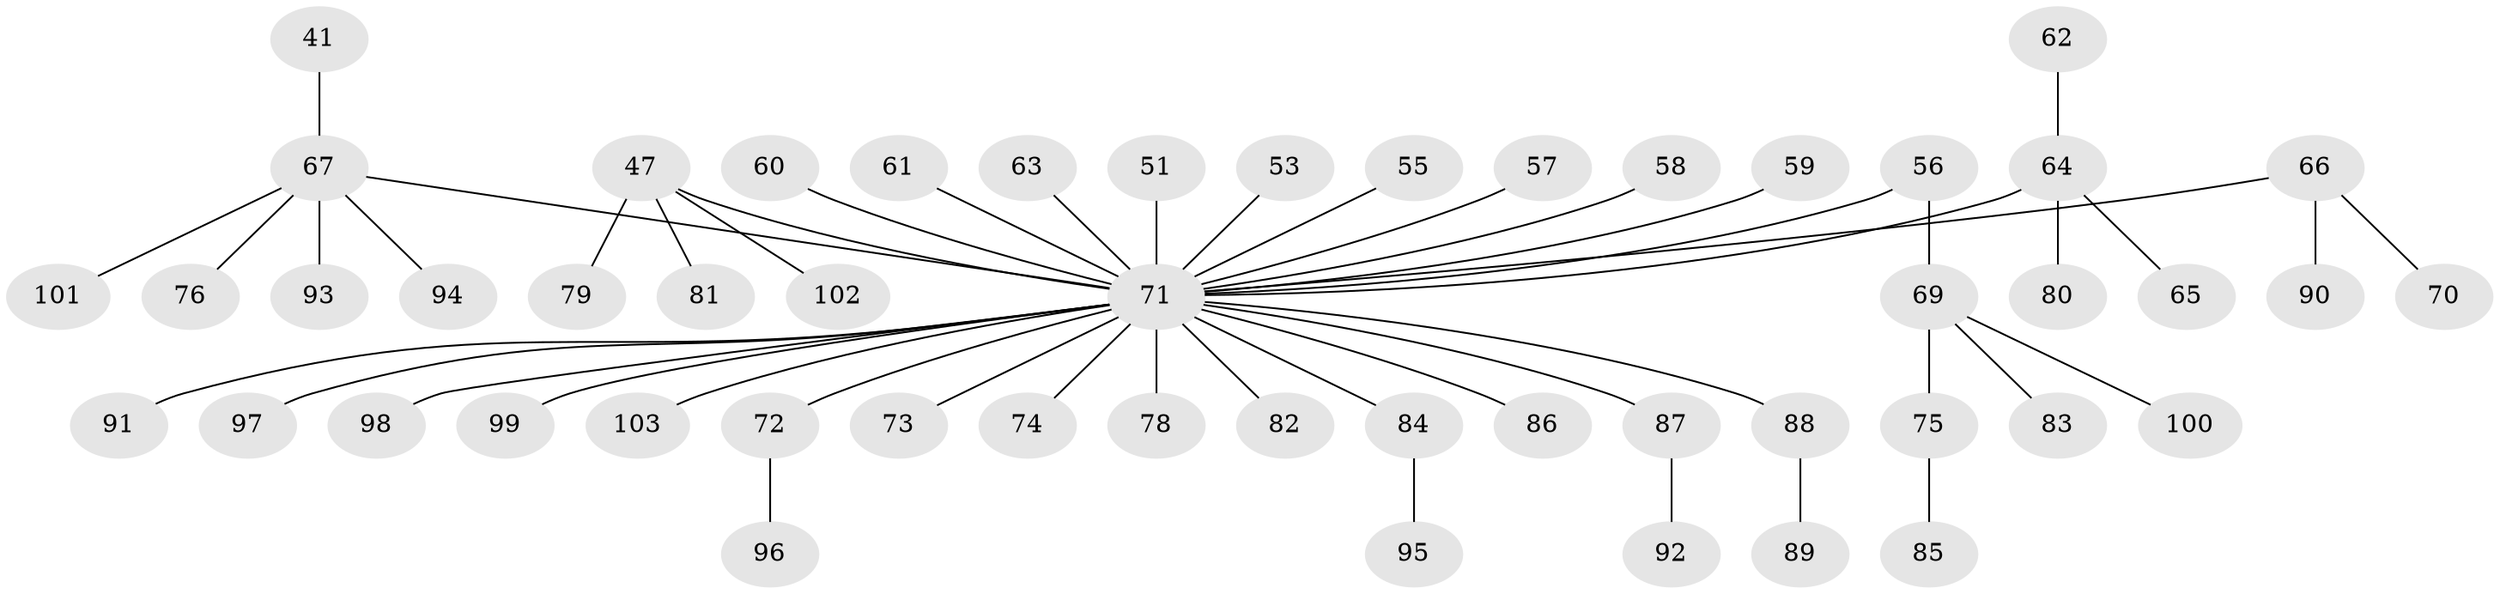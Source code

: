 // original degree distribution, {2: 0.2524271844660194, 8: 0.019417475728155338, 4: 0.05825242718446602, 3: 0.1262135922330097, 1: 0.5048543689320388, 6: 0.009708737864077669, 5: 0.02912621359223301}
// Generated by graph-tools (version 1.1) at 2025/53/03/09/25 04:53:49]
// undirected, 51 vertices, 50 edges
graph export_dot {
graph [start="1"]
  node [color=gray90,style=filled];
  41;
  47;
  51;
  53;
  55;
  56;
  57;
  58;
  59;
  60;
  61;
  62;
  63;
  64 [super="+31+32+35+48+54"];
  65;
  66 [super="+27"];
  67 [super="+34+43"];
  69;
  70;
  71 [super="+6+15+18+11+44+17+20+12+40+37+46+33+42+68+45+52"];
  72 [super="+25"];
  73;
  74;
  75;
  76;
  78;
  79;
  80;
  81;
  82;
  83;
  84 [super="+77"];
  85;
  86;
  87;
  88 [super="+50"];
  89;
  90;
  91;
  92;
  93;
  94;
  95;
  96;
  97;
  98;
  99;
  100;
  101;
  102;
  103;
  41 -- 67;
  47 -- 79;
  47 -- 81;
  47 -- 102;
  47 -- 71;
  51 -- 71;
  53 -- 71;
  55 -- 71;
  56 -- 69;
  56 -- 71;
  57 -- 71;
  58 -- 71;
  59 -- 71;
  60 -- 71;
  61 -- 71;
  62 -- 64;
  63 -- 71;
  64 -- 65;
  64 -- 80;
  64 -- 71;
  66 -- 70;
  66 -- 90;
  66 -- 71;
  67 -- 101;
  67 -- 71;
  67 -- 93;
  67 -- 94;
  67 -- 76;
  69 -- 75;
  69 -- 83;
  69 -- 100;
  71 -- 86;
  71 -- 99;
  71 -- 103;
  71 -- 73;
  71 -- 98;
  71 -- 87;
  71 -- 82;
  71 -- 78;
  71 -- 97;
  71 -- 88;
  71 -- 84;
  71 -- 72;
  71 -- 74;
  71 -- 91;
  72 -- 96;
  75 -- 85;
  84 -- 95;
  87 -- 92;
  88 -- 89;
}
